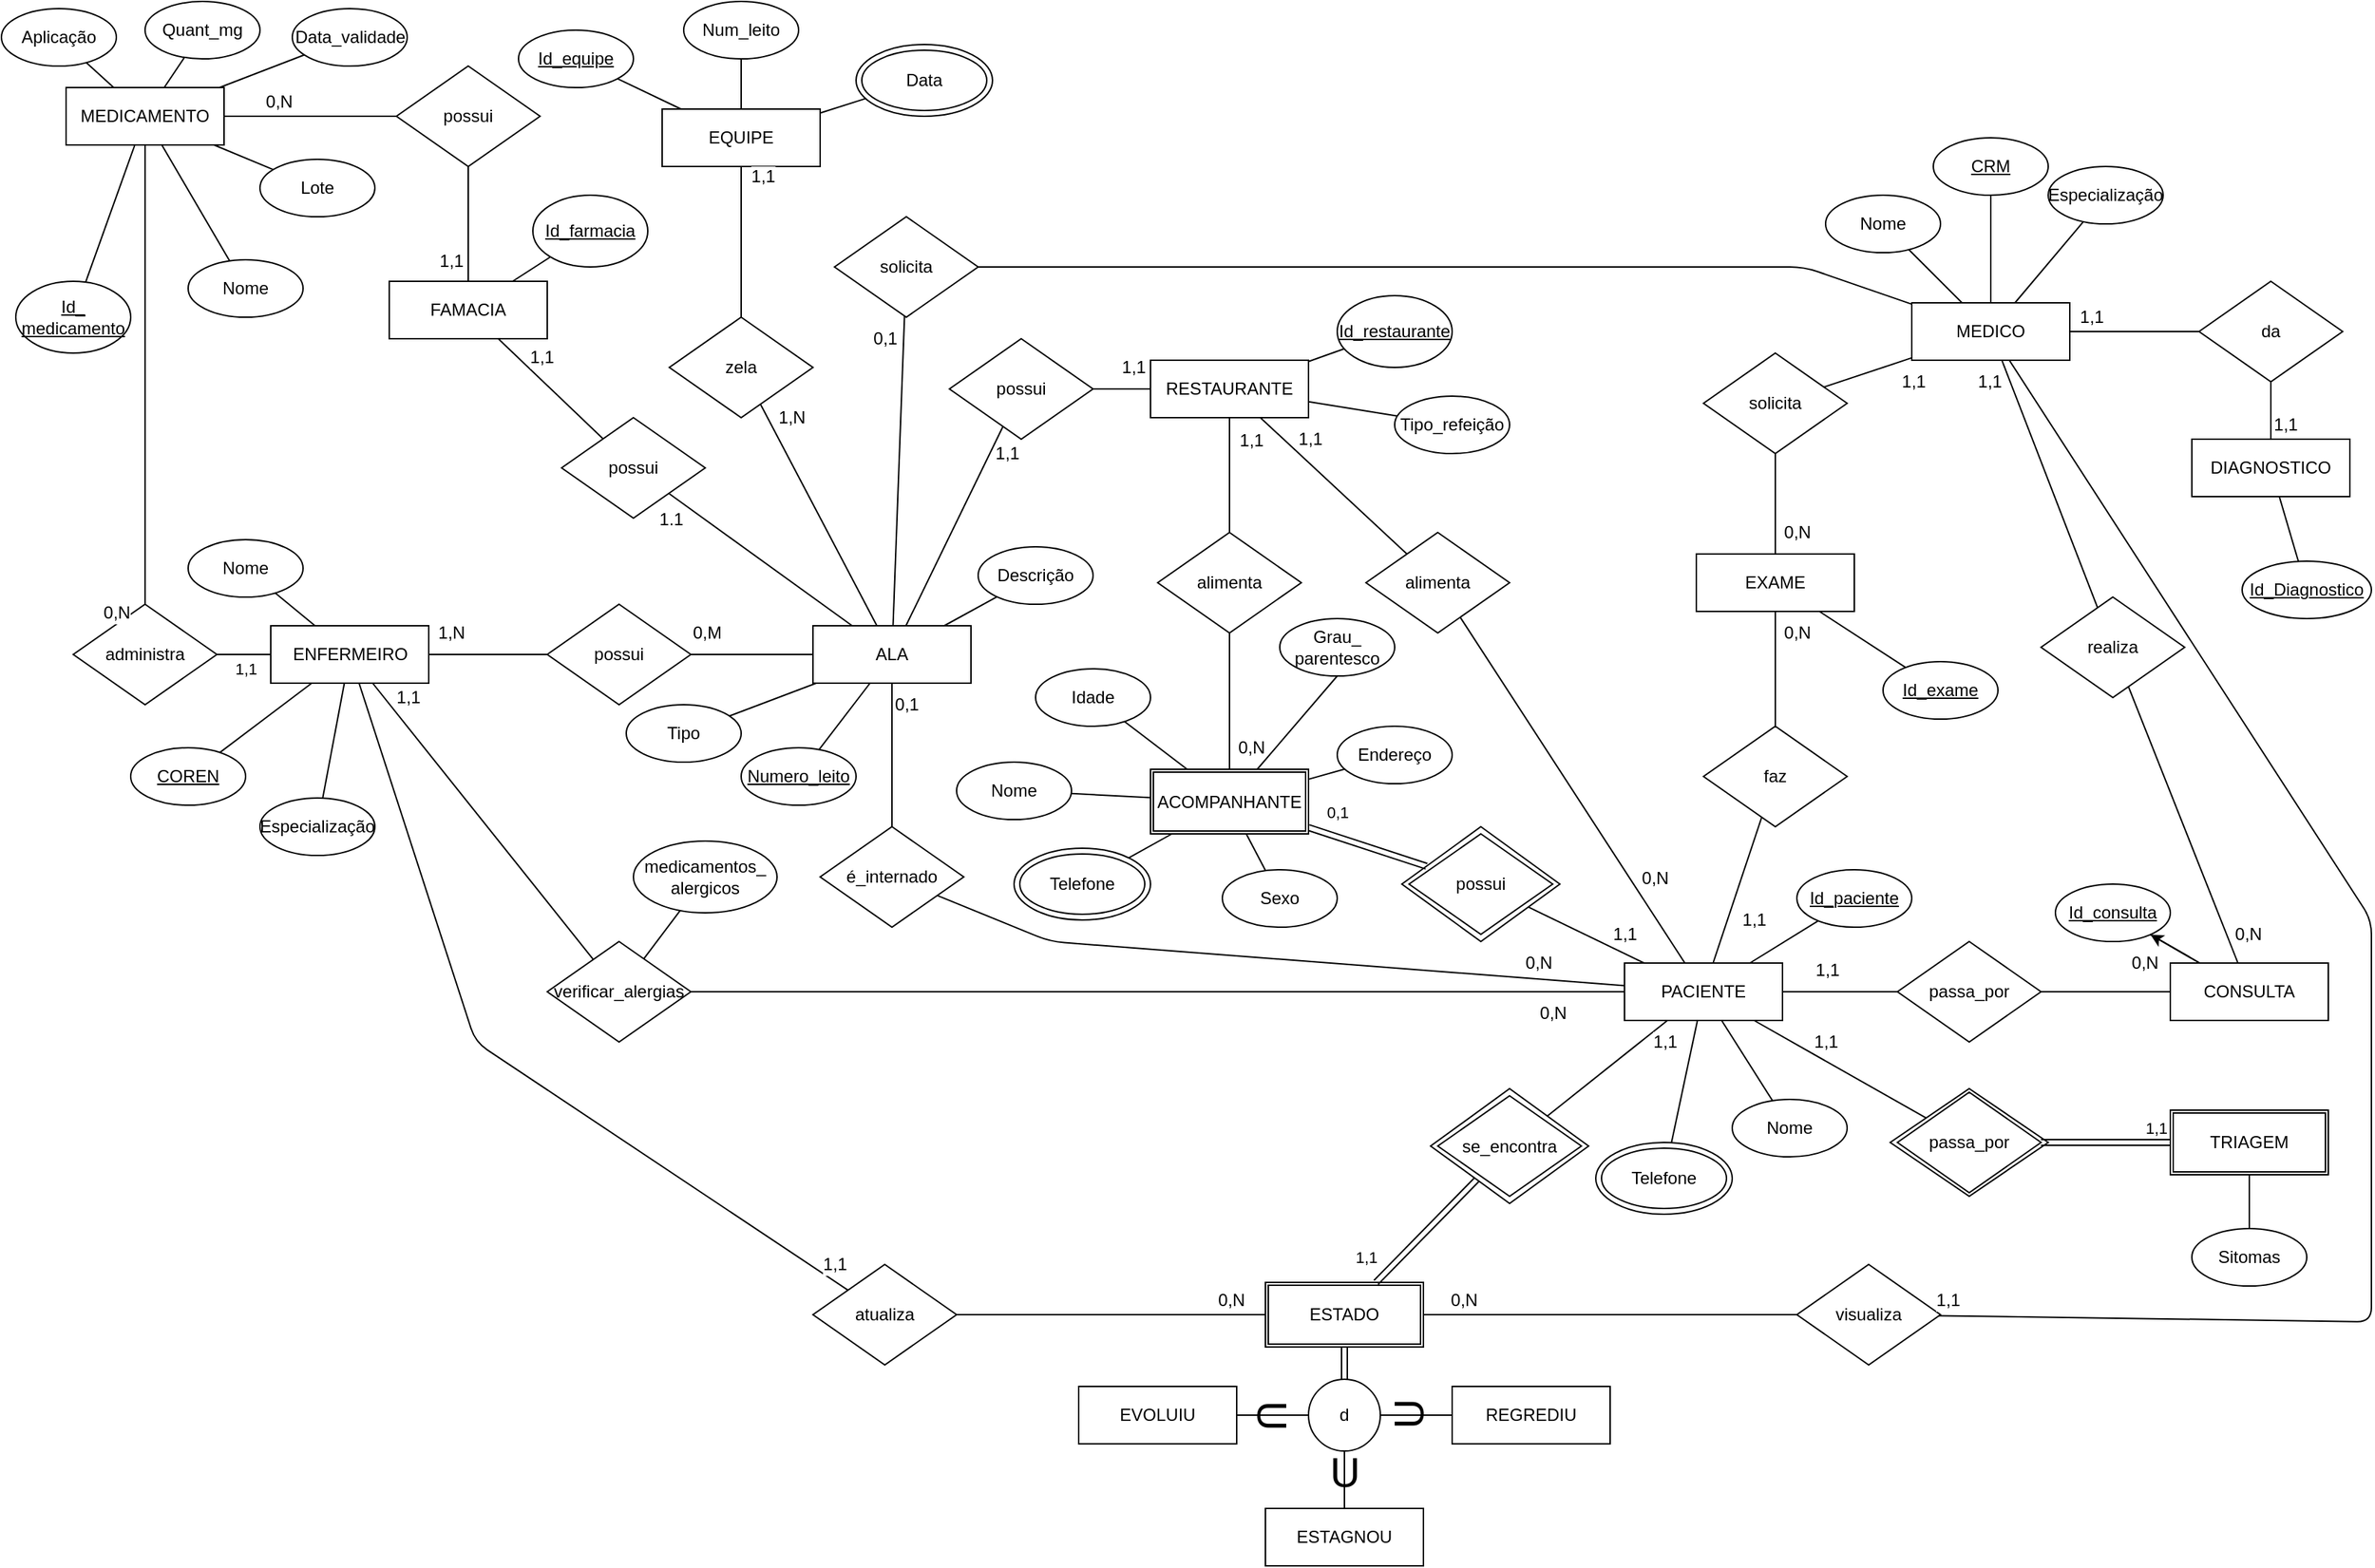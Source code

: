 <mxfile>
    <diagram id="8oqcVFRpQoKrfao5Ae9p" name="Page-1">
        <mxGraphModel dx="973" dy="630" grid="1" gridSize="10" guides="1" tooltips="1" connect="1" arrows="1" fold="1" page="1" pageScale="1" pageWidth="850" pageHeight="1100" math="0" shadow="0">
            <root>
                <mxCell id="0"/>
                <mxCell id="1" parent="0"/>
                <mxCell id="192" value="se_encontra" style="rhombus;whiteSpace=wrap;html=1;" parent="1" vertex="1">
                    <mxGeometry x="995" y="767.5" width="110" height="80" as="geometry"/>
                </mxCell>
                <mxCell id="130" value="passa_por" style="rhombus;whiteSpace=wrap;html=1;" parent="1" vertex="1">
                    <mxGeometry x="1315" y="767.5" width="110" height="75" as="geometry"/>
                </mxCell>
                <mxCell id="116" value="possui" style="rhombus;whiteSpace=wrap;html=1;" parent="1" vertex="1">
                    <mxGeometry x="975" y="585" width="110" height="80" as="geometry"/>
                </mxCell>
                <mxCell id="12" value="PACIENTE" style="rounded=0;whiteSpace=wrap;html=1;" parent="1" vertex="1">
                    <mxGeometry x="1130" y="680" width="110" height="40" as="geometry"/>
                </mxCell>
                <mxCell id="14" value="MEDICO" style="rounded=0;whiteSpace=wrap;html=1;" parent="1" vertex="1">
                    <mxGeometry x="1330" y="220" width="110" height="40" as="geometry"/>
                </mxCell>
                <mxCell id="211" value="" style="edgeStyle=none;html=1;fontFamily=Helvetica;fontSize=12;fontColor=default;" parent="1" source="15" target="140" edge="1">
                    <mxGeometry relative="1" as="geometry"/>
                </mxCell>
                <mxCell id="15" value="CONSULTA" style="rounded=0;whiteSpace=wrap;html=1;" parent="1" vertex="1">
                    <mxGeometry x="1510" y="680" width="110" height="40" as="geometry"/>
                </mxCell>
                <mxCell id="16" value="DIAGNOSTICO&lt;span style=&quot;color: rgba(0, 0, 0, 0); font-family: monospace; font-size: 0px; text-align: start;&quot;&gt;%3CmxGraphModel%3E%3Croot%3E%3CmxCell%20id%3D%220%22%2F%3E%3CmxCell%20id%3D%221%22%20parent%3D%220%22%2F%3E%3CmxCell%20id%3D%222%22%20value%3D%22CONSULTA%22%20style%3D%22rounded%3D0%3BwhiteSpace%3Dwrap%3Bhtml%3D1%3B%22%20vertex%3D%221%22%20parent%3D%221%22%3E%3CmxGeometry%20x%3D%22315%22%20y%3D%22230%22%20width%3D%22110%22%20height%3D%2240%22%20as%3D%22geometry%22%2F%3E%3C%2FmxCell%3E%3C%2Froot%3E%3C%2FmxGraphModel%3E&lt;/span&gt;" style="rounded=0;whiteSpace=wrap;html=1;" parent="1" vertex="1">
                    <mxGeometry x="1525" y="315" width="110" height="40" as="geometry"/>
                </mxCell>
                <mxCell id="17" value="EXAME" style="rounded=0;whiteSpace=wrap;html=1;" parent="1" vertex="1">
                    <mxGeometry x="1180" y="395" width="110" height="40" as="geometry"/>
                </mxCell>
                <mxCell id="18" value="ALA" style="rounded=0;whiteSpace=wrap;html=1;" parent="1" vertex="1">
                    <mxGeometry x="565" y="445" width="110" height="40" as="geometry"/>
                </mxCell>
                <mxCell id="19" value="ENFERMEIRO" style="rounded=0;whiteSpace=wrap;html=1;" parent="1" vertex="1">
                    <mxGeometry x="187.5" y="445" width="110" height="40" as="geometry"/>
                </mxCell>
                <mxCell id="20" value="MEDICAMENTO" style="rounded=0;whiteSpace=wrap;html=1;" parent="1" vertex="1">
                    <mxGeometry x="45" y="70" width="110" height="40" as="geometry"/>
                </mxCell>
                <mxCell id="21" value="FAMACIA" style="rounded=0;whiteSpace=wrap;html=1;" parent="1" vertex="1">
                    <mxGeometry x="270" y="205" width="110" height="40" as="geometry"/>
                </mxCell>
                <mxCell id="22" value="EQUIPE" style="rounded=0;whiteSpace=wrap;html=1;" parent="1" vertex="1">
                    <mxGeometry x="460" y="85" width="110" height="40" as="geometry"/>
                </mxCell>
                <mxCell id="24" value="RESTAURANTE" style="rounded=0;whiteSpace=wrap;html=1;" parent="1" vertex="1">
                    <mxGeometry x="800" y="260" width="110" height="40" as="geometry"/>
                </mxCell>
                <mxCell id="27" value="EVOLUIU" style="rounded=0;whiteSpace=wrap;html=1;" parent="1" vertex="1">
                    <mxGeometry x="750" y="975" width="110" height="40" as="geometry"/>
                </mxCell>
                <mxCell id="28" value="ESTAGNOU" style="rounded=0;whiteSpace=wrap;html=1;" parent="1" vertex="1">
                    <mxGeometry x="880" y="1060" width="110" height="40" as="geometry"/>
                </mxCell>
                <mxCell id="29" value="REGREDIU" style="rounded=0;whiteSpace=wrap;html=1;" parent="1" vertex="1">
                    <mxGeometry x="1010" y="975" width="110" height="40" as="geometry"/>
                </mxCell>
                <mxCell id="30" value="passa_por" style="rhombus;whiteSpace=wrap;html=1;" parent="1" vertex="1">
                    <mxGeometry x="1320" y="770" width="100" height="70" as="geometry"/>
                </mxCell>
                <mxCell id="31" value="" style="endArrow=none;html=1;" parent="1" source="130" target="12" edge="1">
                    <mxGeometry width="50" height="50" relative="1" as="geometry">
                        <mxPoint x="1320" y="755" as="sourcePoint"/>
                        <mxPoint x="940" y="880" as="targetPoint"/>
                    </mxGeometry>
                </mxCell>
                <mxCell id="209" value="1,1" style="edgeLabel;html=1;align=center;verticalAlign=middle;resizable=0;points=[];fontSize=12;fontFamily=Helvetica;fontColor=default;" parent="31" vertex="1" connectable="0">
                    <mxGeometry x="0.616" y="-2" relative="1" as="geometry">
                        <mxPoint x="26" y="4" as="offset"/>
                    </mxGeometry>
                </mxCell>
                <mxCell id="33" value="passa_por" style="rhombus;whiteSpace=wrap;html=1;" parent="1" vertex="1">
                    <mxGeometry x="1320" y="665" width="100" height="70" as="geometry"/>
                </mxCell>
                <mxCell id="34" value="" style="endArrow=none;html=1;" parent="1" source="33" target="12" edge="1">
                    <mxGeometry width="50" height="50" relative="1" as="geometry">
                        <mxPoint x="1195" y="810" as="sourcePoint"/>
                        <mxPoint x="1195" y="730" as="targetPoint"/>
                    </mxGeometry>
                </mxCell>
                <mxCell id="212" value="1,1" style="edgeLabel;html=1;align=center;verticalAlign=middle;resizable=0;points=[];fontSize=12;fontFamily=Helvetica;fontColor=default;" parent="34" vertex="1" connectable="0">
                    <mxGeometry x="0.734" y="-3" relative="1" as="geometry">
                        <mxPoint x="20" y="-12" as="offset"/>
                    </mxGeometry>
                </mxCell>
                <mxCell id="35" value="" style="endArrow=none;html=1;" parent="1" source="15" target="33" edge="1">
                    <mxGeometry width="50" height="50" relative="1" as="geometry">
                        <mxPoint x="1330" y="710" as="sourcePoint"/>
                        <mxPoint x="1390" y="700" as="targetPoint"/>
                    </mxGeometry>
                </mxCell>
                <mxCell id="210" value="0,N" style="edgeLabel;html=1;align=center;verticalAlign=middle;resizable=0;points=[];fontSize=12;fontFamily=Helvetica;fontColor=default;" parent="35" vertex="1" connectable="0">
                    <mxGeometry x="-0.588" relative="1" as="geometry">
                        <mxPoint y="-20" as="offset"/>
                    </mxGeometry>
                </mxCell>
                <mxCell id="36" value="realiza" style="rhombus;whiteSpace=wrap;html=1;" parent="1" vertex="1">
                    <mxGeometry x="1420" y="425" width="100" height="70" as="geometry"/>
                </mxCell>
                <mxCell id="37" value="da" style="rhombus;whiteSpace=wrap;html=1;" parent="1" vertex="1">
                    <mxGeometry x="1530" y="205" width="100" height="70" as="geometry"/>
                </mxCell>
                <mxCell id="38" value="solicita" style="rhombus;whiteSpace=wrap;html=1;" parent="1" vertex="1">
                    <mxGeometry x="1185" y="255" width="100" height="70" as="geometry"/>
                </mxCell>
                <mxCell id="40" value="solicita" style="rhombus;whiteSpace=wrap;html=1;" parent="1" vertex="1">
                    <mxGeometry x="580" y="160" width="100" height="70" as="geometry"/>
                </mxCell>
                <mxCell id="41" value="" style="endArrow=none;html=1;" parent="1" source="36" target="14" edge="1">
                    <mxGeometry width="50" height="50" relative="1" as="geometry">
                        <mxPoint x="1280" y="470" as="sourcePoint"/>
                        <mxPoint x="1330" y="420" as="targetPoint"/>
                    </mxGeometry>
                </mxCell>
                <mxCell id="217" value="1,1" style="edgeLabel;html=1;align=center;verticalAlign=middle;resizable=0;points=[];fontSize=12;fontFamily=Helvetica;fontColor=default;" parent="41" vertex="1" connectable="0">
                    <mxGeometry x="0.852" y="2" relative="1" as="geometry">
                        <mxPoint x="-12" y="1" as="offset"/>
                    </mxGeometry>
                </mxCell>
                <mxCell id="42" value="" style="endArrow=none;html=1;" parent="1" source="17" target="38" edge="1">
                    <mxGeometry width="50" height="50" relative="1" as="geometry">
                        <mxPoint x="1561.804" y="434.237" as="sourcePoint"/>
                        <mxPoint x="1480.244" y="275" as="targetPoint"/>
                    </mxGeometry>
                </mxCell>
                <mxCell id="214" value="0,N" style="edgeLabel;html=1;align=center;verticalAlign=middle;resizable=0;points=[];fontSize=12;fontFamily=Helvetica;fontColor=default;" parent="42" vertex="1" connectable="0">
                    <mxGeometry x="-0.317" relative="1" as="geometry">
                        <mxPoint x="15" y="9" as="offset"/>
                    </mxGeometry>
                </mxCell>
                <mxCell id="43" value="" style="endArrow=none;html=1;" parent="1" source="38" target="14" edge="1">
                    <mxGeometry width="50" height="50" relative="1" as="geometry">
                        <mxPoint x="1496.804" y="439.237" as="sourcePoint"/>
                        <mxPoint x="1415.244" y="280" as="targetPoint"/>
                    </mxGeometry>
                </mxCell>
                <mxCell id="215" value="1,1" style="edgeLabel;html=1;align=center;verticalAlign=middle;resizable=0;points=[];fontSize=12;fontFamily=Helvetica;fontColor=default;" parent="43" vertex="1" connectable="0">
                    <mxGeometry x="0.57" y="-2" relative="1" as="geometry">
                        <mxPoint x="13" y="10" as="offset"/>
                    </mxGeometry>
                </mxCell>
                <mxCell id="44" value="" style="endArrow=none;html=1;" parent="1" source="14" target="40" edge="1">
                    <mxGeometry width="50" height="50" relative="1" as="geometry">
                        <mxPoint x="1376.804" y="444.237" as="sourcePoint"/>
                        <mxPoint x="970" y="235" as="targetPoint"/>
                        <Array as="points">
                            <mxPoint x="1255" y="195"/>
                        </Array>
                    </mxGeometry>
                </mxCell>
                <mxCell id="45" value="" style="endArrow=none;html=1;" parent="1" source="14" target="37" edge="1">
                    <mxGeometry width="50" height="50" relative="1" as="geometry">
                        <mxPoint x="1486.804" y="429.237" as="sourcePoint"/>
                        <mxPoint x="1405.244" y="270" as="targetPoint"/>
                    </mxGeometry>
                </mxCell>
                <mxCell id="222" value="1,1" style="edgeLabel;html=1;align=center;verticalAlign=middle;resizable=0;points=[];fontSize=12;fontFamily=Helvetica;fontColor=default;" parent="45" vertex="1" connectable="0">
                    <mxGeometry x="-0.625" y="3" relative="1" as="geometry">
                        <mxPoint x="-2" y="-7" as="offset"/>
                    </mxGeometry>
                </mxCell>
                <mxCell id="46" value="" style="endArrow=none;html=1;" parent="1" source="16" target="37" edge="1">
                    <mxGeometry width="50" height="50" relative="1" as="geometry">
                        <mxPoint x="1496.804" y="439.237" as="sourcePoint"/>
                        <mxPoint x="1415.244" y="280" as="targetPoint"/>
                    </mxGeometry>
                </mxCell>
                <mxCell id="221" value="1,1" style="edgeLabel;html=1;align=center;verticalAlign=middle;resizable=0;points=[];fontSize=12;fontFamily=Helvetica;fontColor=default;" parent="46" vertex="1" connectable="0">
                    <mxGeometry x="-0.456" y="-2" relative="1" as="geometry">
                        <mxPoint x="8" y="1" as="offset"/>
                    </mxGeometry>
                </mxCell>
                <mxCell id="48" value="" style="endArrow=none;html=1;" parent="1" source="40" target="18" edge="1">
                    <mxGeometry width="50" height="50" relative="1" as="geometry">
                        <mxPoint x="1226.804" y="444.237" as="sourcePoint"/>
                        <mxPoint x="1145.244" y="285" as="targetPoint"/>
                    </mxGeometry>
                </mxCell>
                <mxCell id="223" value="0,1" style="edgeLabel;html=1;align=center;verticalAlign=middle;resizable=0;points=[];fontSize=12;fontFamily=Helvetica;fontColor=default;" parent="48" vertex="1" connectable="0">
                    <mxGeometry x="0.729" y="1" relative="1" as="geometry">
                        <mxPoint x="-8" y="-171" as="offset"/>
                    </mxGeometry>
                </mxCell>
                <mxCell id="49" value="é_internado" style="rhombus;whiteSpace=wrap;html=1;" parent="1" vertex="1">
                    <mxGeometry x="570" y="585" width="100" height="70" as="geometry"/>
                </mxCell>
                <mxCell id="50" value="faz" style="rhombus;whiteSpace=wrap;html=1;" parent="1" vertex="1">
                    <mxGeometry x="1185" y="515" width="100" height="70" as="geometry"/>
                </mxCell>
                <mxCell id="51" value="" style="endArrow=none;html=1;" parent="1" source="50" target="17" edge="1">
                    <mxGeometry width="50" height="50" relative="1" as="geometry">
                        <mxPoint x="1232" y="455" as="sourcePoint"/>
                        <mxPoint x="1280.211" y="374.648" as="targetPoint"/>
                    </mxGeometry>
                </mxCell>
                <mxCell id="204" value="0,N" style="edgeLabel;html=1;align=center;verticalAlign=middle;resizable=0;points=[];fontSize=12;fontFamily=Helvetica;fontColor=default;" parent="51" vertex="1" connectable="0">
                    <mxGeometry x="0.654" y="-1" relative="1" as="geometry">
                        <mxPoint x="14" y="1" as="offset"/>
                    </mxGeometry>
                </mxCell>
                <mxCell id="53" value="" style="endArrow=none;html=1;" parent="1" source="15" target="36" edge="1">
                    <mxGeometry width="50" height="50" relative="1" as="geometry">
                        <mxPoint x="1556.525" y="442.933" as="sourcePoint"/>
                        <mxPoint x="1411.744" y="270" as="targetPoint"/>
                    </mxGeometry>
                </mxCell>
                <mxCell id="216" value="0,N" style="edgeLabel;html=1;align=center;verticalAlign=middle;resizable=0;points=[];fontSize=12;fontFamily=Helvetica;fontColor=default;" parent="53" vertex="1" connectable="0">
                    <mxGeometry x="-0.751" y="-3" relative="1" as="geometry">
                        <mxPoint x="13" y="5" as="offset"/>
                    </mxGeometry>
                </mxCell>
                <mxCell id="54" value="" style="endArrow=none;html=1;" parent="1" source="50" target="12" edge="1">
                    <mxGeometry width="50" height="50" relative="1" as="geometry">
                        <mxPoint x="1195" y="530" as="sourcePoint"/>
                        <mxPoint x="1195" y="450" as="targetPoint"/>
                    </mxGeometry>
                </mxCell>
                <mxCell id="199" value="1,1" style="edgeLabel;html=1;align=center;verticalAlign=middle;resizable=0;points=[];fontSize=12;fontFamily=Helvetica;fontColor=default;" parent="54" vertex="1" connectable="0">
                    <mxGeometry x="0.744" y="-1" relative="1" as="geometry">
                        <mxPoint x="25" y="-17" as="offset"/>
                    </mxGeometry>
                </mxCell>
                <mxCell id="55" value="" style="endArrow=none;html=1;" parent="1" source="12" target="49" edge="1">
                    <mxGeometry width="50" height="50" relative="1" as="geometry">
                        <mxPoint x="925" y="535" as="sourcePoint"/>
                        <mxPoint x="925" y="455" as="targetPoint"/>
                        <Array as="points">
                            <mxPoint x="730" y="665"/>
                        </Array>
                    </mxGeometry>
                </mxCell>
                <mxCell id="200" value="0,N" style="edgeLabel;html=1;align=center;verticalAlign=middle;resizable=0;points=[];fontSize=12;fontFamily=Helvetica;fontColor=default;" parent="55" vertex="1" connectable="0">
                    <mxGeometry x="-0.857" y="-3" relative="1" as="geometry">
                        <mxPoint x="-26" y="-10" as="offset"/>
                    </mxGeometry>
                </mxCell>
                <mxCell id="56" value="" style="endArrow=none;html=1;" parent="1" source="49" target="18" edge="1">
                    <mxGeometry width="50" height="50" relative="1" as="geometry">
                        <mxPoint x="935" y="545" as="sourcePoint"/>
                        <mxPoint x="935" y="465" as="targetPoint"/>
                    </mxGeometry>
                </mxCell>
                <mxCell id="205" value="0,1" style="edgeLabel;html=1;align=center;verticalAlign=middle;resizable=0;points=[];fontSize=12;fontFamily=Helvetica;fontColor=default;" parent="56" vertex="1" connectable="0">
                    <mxGeometry x="0.679" y="-3" relative="1" as="geometry">
                        <mxPoint x="7" y="-1" as="offset"/>
                    </mxGeometry>
                </mxCell>
                <mxCell id="57" value="possui" style="rhombus;whiteSpace=wrap;html=1;" parent="1" vertex="1">
                    <mxGeometry x="380" y="430" width="100" height="70" as="geometry"/>
                </mxCell>
                <mxCell id="59" value="" style="endArrow=none;html=1;" parent="1" source="57" target="19" edge="1">
                    <mxGeometry width="50" height="50" relative="1" as="geometry">
                        <mxPoint x="630" y="670" as="sourcePoint"/>
                        <mxPoint x="630" y="495" as="targetPoint"/>
                    </mxGeometry>
                </mxCell>
                <mxCell id="230" value="1,N" style="edgeLabel;html=1;align=center;verticalAlign=middle;resizable=0;points=[];fontSize=12;fontFamily=Helvetica;fontColor=default;" parent="59" vertex="1" connectable="0">
                    <mxGeometry x="0.631" y="-1" relative="1" as="geometry">
                        <mxPoint y="-14" as="offset"/>
                    </mxGeometry>
                </mxCell>
                <mxCell id="60" value="" style="endArrow=none;html=1;" parent="1" source="18" target="57" edge="1">
                    <mxGeometry width="50" height="50" relative="1" as="geometry">
                        <mxPoint x="380" y="475" as="sourcePoint"/>
                        <mxPoint x="302.5" y="475" as="targetPoint"/>
                    </mxGeometry>
                </mxCell>
                <mxCell id="231" value="0,M" style="edgeLabel;html=1;align=center;verticalAlign=middle;resizable=0;points=[];fontSize=12;fontFamily=Helvetica;fontColor=default;" parent="60" vertex="1" connectable="0">
                    <mxGeometry x="-0.377" y="2" relative="1" as="geometry">
                        <mxPoint x="-48" y="-17" as="offset"/>
                    </mxGeometry>
                </mxCell>
                <mxCell id="64" value="verificar_alergias" style="rhombus;whiteSpace=wrap;html=1;" parent="1" vertex="1">
                    <mxGeometry x="380" y="665" width="100" height="70" as="geometry"/>
                </mxCell>
                <mxCell id="65" value="" style="endArrow=none;html=1;" parent="1" source="64" target="19" edge="1">
                    <mxGeometry width="50" height="50" relative="1" as="geometry">
                        <mxPoint x="390" y="475" as="sourcePoint"/>
                        <mxPoint x="307.5" y="475" as="targetPoint"/>
                    </mxGeometry>
                </mxCell>
                <mxCell id="208" value="1,1" style="edgeLabel;html=1;align=center;verticalAlign=middle;resizable=0;points=[];fontSize=12;fontFamily=Helvetica;fontColor=default;" parent="65" vertex="1" connectable="0">
                    <mxGeometry x="0.874" y="-3" relative="1" as="geometry">
                        <mxPoint x="12" as="offset"/>
                    </mxGeometry>
                </mxCell>
                <mxCell id="66" value="" style="endArrow=none;html=1;" parent="1" source="12" target="64" edge="1">
                    <mxGeometry width="50" height="50" relative="1" as="geometry">
                        <mxPoint x="860" y="688.596" as="sourcePoint"/>
                        <mxPoint x="665.062" y="630.457" as="targetPoint"/>
                    </mxGeometry>
                </mxCell>
                <mxCell id="206" value="0,N" style="edgeLabel;html=1;align=center;verticalAlign=middle;resizable=0;points=[];fontSize=12;fontFamily=Helvetica;fontColor=default;" parent="66" vertex="1" connectable="0">
                    <mxGeometry x="-0.846" y="3" relative="1" as="geometry">
                        <mxPoint y="12" as="offset"/>
                    </mxGeometry>
                </mxCell>
                <mxCell id="67" value="medicamentos_&lt;br&gt;alergicos" style="ellipse;whiteSpace=wrap;html=1;rotation=0;" parent="1" vertex="1">
                    <mxGeometry x="440" y="595" width="100" height="50" as="geometry"/>
                </mxCell>
                <mxCell id="68" value="" style="endArrow=none;html=1;" parent="1" source="67" target="64" edge="1">
                    <mxGeometry width="50" height="50" relative="1" as="geometry">
                        <mxPoint x="860" y="704.421" as="sourcePoint"/>
                        <mxPoint x="489.259" y="700.519" as="targetPoint"/>
                    </mxGeometry>
                </mxCell>
                <mxCell id="70" value="possui" style="rhombus;whiteSpace=wrap;html=1;" parent="1" vertex="1">
                    <mxGeometry x="390" y="300" width="100" height="70" as="geometry"/>
                </mxCell>
                <mxCell id="71" value="" style="endArrow=none;html=1;" parent="1" source="70" target="18" edge="1">
                    <mxGeometry width="50" height="50" relative="1" as="geometry">
                        <mxPoint x="764.091" y="273.864" as="sourcePoint"/>
                        <mxPoint x="643.333" y="455" as="targetPoint"/>
                    </mxGeometry>
                </mxCell>
                <mxCell id="229" value="1.1" style="edgeLabel;html=1;align=center;verticalAlign=middle;resizable=0;points=[];fontSize=12;fontFamily=Helvetica;fontColor=default;" parent="71" vertex="1" connectable="0">
                    <mxGeometry x="0.654" y="-3" relative="1" as="geometry">
                        <mxPoint x="-103" y="-61" as="offset"/>
                    </mxGeometry>
                </mxCell>
                <mxCell id="72" value="" style="endArrow=none;html=1;" parent="1" source="21" target="70" edge="1">
                    <mxGeometry width="50" height="50" relative="1" as="geometry">
                        <mxPoint x="504.939" y="269.543" as="sourcePoint"/>
                        <mxPoint x="617.826" y="455" as="targetPoint"/>
                    </mxGeometry>
                </mxCell>
                <mxCell id="228" value="1,1" style="edgeLabel;html=1;align=center;verticalAlign=middle;resizable=0;points=[];fontSize=12;fontFamily=Helvetica;fontColor=default;" parent="72" vertex="1" connectable="0">
                    <mxGeometry x="-0.465" y="3" relative="1" as="geometry">
                        <mxPoint x="8" y="-4" as="offset"/>
                    </mxGeometry>
                </mxCell>
                <mxCell id="73" value="possui" style="rhombus;whiteSpace=wrap;html=1;" parent="1" vertex="1">
                    <mxGeometry x="275" y="55" width="100" height="70" as="geometry"/>
                </mxCell>
                <mxCell id="74" value="" style="endArrow=none;html=1;" parent="1" source="21" target="73" edge="1">
                    <mxGeometry width="50" height="50" relative="1" as="geometry">
                        <mxPoint x="490" y="85" as="sourcePoint"/>
                        <mxPoint x="490" y="210" as="targetPoint"/>
                    </mxGeometry>
                </mxCell>
                <mxCell id="233" value="1,1" style="edgeLabel;html=1;align=center;verticalAlign=middle;resizable=0;points=[];fontSize=12;fontFamily=Helvetica;fontColor=default;" parent="74" vertex="1" connectable="0">
                    <mxGeometry x="-0.766" y="-1" relative="1" as="geometry">
                        <mxPoint x="-13" y="-5" as="offset"/>
                    </mxGeometry>
                </mxCell>
                <mxCell id="75" value="" style="endArrow=none;html=1;" parent="1" source="20" target="73" edge="1">
                    <mxGeometry width="50" height="50" relative="1" as="geometry">
                        <mxPoint x="500" y="95" as="sourcePoint"/>
                        <mxPoint x="500" y="220" as="targetPoint"/>
                    </mxGeometry>
                </mxCell>
                <mxCell id="232" value="0,N" style="edgeLabel;html=1;align=center;verticalAlign=middle;resizable=0;points=[];fontSize=12;fontFamily=Helvetica;fontColor=default;" parent="75" vertex="1" connectable="0">
                    <mxGeometry x="-0.364" y="-2" relative="1" as="geometry">
                        <mxPoint y="-12" as="offset"/>
                    </mxGeometry>
                </mxCell>
                <mxCell id="76" value="administra" style="rhombus;whiteSpace=wrap;html=1;" parent="1" vertex="1">
                    <mxGeometry x="50" y="430" width="100" height="70" as="geometry"/>
                </mxCell>
                <mxCell id="77" value="1,1" style="endArrow=none;html=1;" parent="1" source="76" target="19" edge="1">
                    <mxGeometry x="0.067" y="-10" width="50" height="50" relative="1" as="geometry">
                        <mxPoint x="504.939" y="269.543" as="sourcePoint"/>
                        <mxPoint x="617.826" y="455" as="targetPoint"/>
                        <mxPoint as="offset"/>
                    </mxGeometry>
                </mxCell>
                <mxCell id="78" value="" style="endArrow=none;html=1;" parent="1" source="20" target="76" edge="1">
                    <mxGeometry width="50" height="50" relative="1" as="geometry">
                        <mxPoint x="514.939" y="279.543" as="sourcePoint"/>
                        <mxPoint x="627.826" y="465" as="targetPoint"/>
                    </mxGeometry>
                </mxCell>
                <mxCell id="234" value="0,N" style="edgeLabel;html=1;align=center;verticalAlign=middle;resizable=0;points=[];fontSize=12;fontFamily=Helvetica;fontColor=default;" parent="78" vertex="1" connectable="0">
                    <mxGeometry x="-0.169" y="1" relative="1" as="geometry">
                        <mxPoint x="-21" y="193" as="offset"/>
                    </mxGeometry>
                </mxCell>
                <mxCell id="79" value="zela" style="rhombus;whiteSpace=wrap;html=1;" parent="1" vertex="1">
                    <mxGeometry x="465" y="230" width="100" height="70" as="geometry"/>
                </mxCell>
                <mxCell id="80" value="" style="endArrow=none;html=1;" parent="1" source="79" target="18" edge="1">
                    <mxGeometry width="50" height="50" relative="1" as="geometry">
                        <mxPoint x="504.939" y="269.543" as="sourcePoint"/>
                        <mxPoint x="617.826" y="455" as="targetPoint"/>
                    </mxGeometry>
                </mxCell>
                <mxCell id="226" value="1,N" style="edgeLabel;html=1;align=center;verticalAlign=middle;resizable=0;points=[];fontSize=12;fontFamily=Helvetica;fontColor=default;" parent="80" vertex="1" connectable="0">
                    <mxGeometry x="0.707" y="-3" relative="1" as="geometry">
                        <mxPoint x="-45" y="-124" as="offset"/>
                    </mxGeometry>
                </mxCell>
                <mxCell id="81" value="" style="endArrow=none;html=1;" parent="1" source="22" target="79" edge="1">
                    <mxGeometry width="50" height="50" relative="1" as="geometry">
                        <mxPoint x="630" y="280" as="sourcePoint"/>
                        <mxPoint x="630" y="455" as="targetPoint"/>
                    </mxGeometry>
                </mxCell>
                <mxCell id="227" value="1,1" style="edgeLabel;html=1;align=center;verticalAlign=middle;resizable=0;points=[];fontSize=12;fontFamily=Helvetica;fontColor=default;" parent="81" vertex="1" connectable="0">
                    <mxGeometry x="-0.721" y="-3" relative="1" as="geometry">
                        <mxPoint x="18" y="-8" as="offset"/>
                    </mxGeometry>
                </mxCell>
                <mxCell id="83" value="possui" style="rhombus;whiteSpace=wrap;html=1;" parent="1" vertex="1">
                    <mxGeometry x="660" y="245" width="100" height="70" as="geometry"/>
                </mxCell>
                <mxCell id="85" value="" style="endArrow=none;html=1;" parent="1" source="83" target="18" edge="1">
                    <mxGeometry width="50" height="50" relative="1" as="geometry">
                        <mxPoint x="655.817" y="277.072" as="sourcePoint"/>
                        <mxPoint x="632.609" y="455" as="targetPoint"/>
                    </mxGeometry>
                </mxCell>
                <mxCell id="225" value="1,1" style="edgeLabel;html=1;align=center;verticalAlign=middle;resizable=0;points=[];fontSize=12;fontFamily=Helvetica;fontColor=default;" parent="85" vertex="1" connectable="0">
                    <mxGeometry x="0.788" y="2" relative="1" as="geometry">
                        <mxPoint x="61" y="-106" as="offset"/>
                    </mxGeometry>
                </mxCell>
                <mxCell id="86" value="" style="endArrow=none;html=1;" parent="1" source="24" target="83" edge="1">
                    <mxGeometry width="50" height="50" relative="1" as="geometry">
                        <mxPoint x="495.672" y="269.03" as="sourcePoint"/>
                        <mxPoint x="616.957" y="455" as="targetPoint"/>
                    </mxGeometry>
                </mxCell>
                <mxCell id="224" value="1,1" style="edgeLabel;html=1;align=center;verticalAlign=middle;resizable=0;points=[];fontSize=12;fontFamily=Helvetica;fontColor=default;" parent="86" vertex="1" connectable="0">
                    <mxGeometry x="-0.427" y="3" relative="1" as="geometry">
                        <mxPoint x="-1" y="-18" as="offset"/>
                    </mxGeometry>
                </mxCell>
                <mxCell id="87" value="possui" style="rhombus;whiteSpace=wrap;html=1;" parent="1" vertex="1">
                    <mxGeometry x="980" y="590" width="100" height="70" as="geometry"/>
                </mxCell>
                <mxCell id="88" value="" style="endArrow=none;html=1;" parent="1" source="12" target="116" edge="1">
                    <mxGeometry width="50" height="50" relative="1" as="geometry">
                        <mxPoint x="860" y="704.421" as="sourcePoint"/>
                        <mxPoint x="489.259" y="700.519" as="targetPoint"/>
                    </mxGeometry>
                </mxCell>
                <mxCell id="197" value="1,1" style="edgeLabel;html=1;align=center;verticalAlign=middle;resizable=0;points=[];fontSize=12;fontFamily=Helvetica;fontColor=default;" parent="88" vertex="1" connectable="0">
                    <mxGeometry x="-0.512" relative="1" as="geometry">
                        <mxPoint x="6" y="-11" as="offset"/>
                    </mxGeometry>
                </mxCell>
                <mxCell id="91" value="alimenta" style="rhombus;whiteSpace=wrap;html=1;" parent="1" vertex="1">
                    <mxGeometry x="805" y="380" width="100" height="70" as="geometry"/>
                </mxCell>
                <mxCell id="92" value="alimenta" style="rhombus;whiteSpace=wrap;html=1;" parent="1" vertex="1">
                    <mxGeometry x="950" y="380" width="100" height="70" as="geometry"/>
                </mxCell>
                <mxCell id="93" value="" style="endArrow=none;html=1;" parent="1" source="91" target="24" edge="1">
                    <mxGeometry width="50" height="50" relative="1" as="geometry">
                        <mxPoint x="1009.52" y="626.336" as="sourcePoint"/>
                        <mxPoint x="939.615" y="595" as="targetPoint"/>
                    </mxGeometry>
                </mxCell>
                <mxCell id="202" value="1,1" style="edgeLabel;html=1;align=center;verticalAlign=middle;resizable=0;points=[];fontSize=12;fontFamily=Helvetica;fontColor=default;" parent="93" vertex="1" connectable="0">
                    <mxGeometry x="0.682" y="-2" relative="1" as="geometry">
                        <mxPoint x="13" y="3" as="offset"/>
                    </mxGeometry>
                </mxCell>
                <mxCell id="94" value="" style="endArrow=none;html=1;" parent="1" source="92" target="24" edge="1">
                    <mxGeometry width="50" height="50" relative="1" as="geometry">
                        <mxPoint x="876.392" y="392.526" as="sourcePoint"/>
                        <mxPoint x="867.222" y="310" as="targetPoint"/>
                    </mxGeometry>
                </mxCell>
                <mxCell id="201" value="1,1" style="edgeLabel;html=1;align=center;verticalAlign=middle;resizable=0;points=[];fontSize=12;fontFamily=Helvetica;fontColor=default;" parent="94" vertex="1" connectable="0">
                    <mxGeometry x="0.788" y="4" relative="1" as="geometry">
                        <mxPoint x="26" y="2" as="offset"/>
                    </mxGeometry>
                </mxCell>
                <mxCell id="95" value="" style="endArrow=none;html=1;" parent="1" source="91" target="120" edge="1">
                    <mxGeometry width="50" height="50" relative="1" as="geometry">
                        <mxPoint x="1044.237" y="408.034" as="sourcePoint"/>
                        <mxPoint x="855" y="540" as="targetPoint"/>
                    </mxGeometry>
                </mxCell>
                <mxCell id="203" value="0,N" style="edgeLabel;html=1;align=center;verticalAlign=middle;resizable=0;points=[];fontSize=12;fontFamily=Helvetica;fontColor=default;" parent="95" vertex="1" connectable="0">
                    <mxGeometry x="0.695" y="2" relative="1" as="geometry">
                        <mxPoint x="13" y="-1" as="offset"/>
                    </mxGeometry>
                </mxCell>
                <mxCell id="96" value="" style="endArrow=none;html=1;" parent="1" source="92" target="12" edge="1">
                    <mxGeometry width="50" height="50" relative="1" as="geometry">
                        <mxPoint x="1054.237" y="418.034" as="sourcePoint"/>
                        <mxPoint x="905.37" y="320" as="targetPoint"/>
                    </mxGeometry>
                </mxCell>
                <mxCell id="198" value="0,N" style="edgeLabel;html=1;align=center;verticalAlign=middle;resizable=0;points=[];fontSize=12;fontFamily=Helvetica;fontColor=default;" parent="96" vertex="1" connectable="0">
                    <mxGeometry x="0.894" y="1" relative="1" as="geometry">
                        <mxPoint x="-14" y="-46" as="offset"/>
                    </mxGeometry>
                </mxCell>
                <mxCell id="97" value="se_encontra" style="rhombus;whiteSpace=wrap;html=1;" parent="1" vertex="1">
                    <mxGeometry x="1000" y="772.5" width="100" height="70" as="geometry"/>
                </mxCell>
                <mxCell id="98" value="" style="endArrow=none;html=1;" parent="1" source="12" target="192" edge="1">
                    <mxGeometry width="50" height="50" relative="1" as="geometry">
                        <mxPoint x="1140" y="710" as="sourcePoint"/>
                        <mxPoint x="490" y="710" as="targetPoint"/>
                    </mxGeometry>
                </mxCell>
                <mxCell id="213" value="1,1" style="edgeLabel;html=1;align=center;verticalAlign=middle;resizable=0;points=[];fontSize=12;fontFamily=Helvetica;fontColor=default;" parent="98" vertex="1" connectable="0">
                    <mxGeometry x="-0.439" y="-1" relative="1" as="geometry">
                        <mxPoint x="22" y="-3" as="offset"/>
                    </mxGeometry>
                </mxCell>
                <mxCell id="100" value="d" style="ellipse;whiteSpace=wrap;html=1;aspect=fixed;" parent="1" vertex="1">
                    <mxGeometry x="910" y="970" width="50" height="50" as="geometry"/>
                </mxCell>
                <mxCell id="101" value="" style="shape=link;html=1;" parent="1" source="100" target="193" edge="1">
                    <mxGeometry width="100" relative="1" as="geometry">
                        <mxPoint x="790" y="1125" as="sourcePoint"/>
                        <mxPoint x="935" y="945" as="targetPoint"/>
                    </mxGeometry>
                </mxCell>
                <mxCell id="105" value="visualiza" style="rhombus;whiteSpace=wrap;html=1;" parent="1" vertex="1">
                    <mxGeometry x="1250" y="890" width="100" height="70" as="geometry"/>
                </mxCell>
                <mxCell id="107" value="" style="endArrow=none;html=1;" parent="1" source="105" target="14" edge="1">
                    <mxGeometry width="50" height="50" relative="1" as="geometry">
                        <mxPoint x="1478.394" y="443.124" as="sourcePoint"/>
                        <mxPoint x="1403.636" y="270" as="targetPoint"/>
                        <Array as="points">
                            <mxPoint x="1650" y="930"/>
                            <mxPoint x="1650" y="650"/>
                        </Array>
                    </mxGeometry>
                </mxCell>
                <mxCell id="220" value="1,1" style="edgeLabel;html=1;align=center;verticalAlign=middle;resizable=0;points=[];fontSize=12;fontFamily=Helvetica;fontColor=default;" parent="107" vertex="1" connectable="0">
                    <mxGeometry x="0.973" y="-1" relative="1" as="geometry">
                        <mxPoint x="-52" y="644" as="offset"/>
                    </mxGeometry>
                </mxCell>
                <mxCell id="108" value="" style="endArrow=none;html=1;" parent="1" source="105" target="193" edge="1">
                    <mxGeometry width="50" height="50" relative="1" as="geometry">
                        <mxPoint x="1352.388" y="799.328" as="sourcePoint"/>
                        <mxPoint x="990" y="925" as="targetPoint"/>
                    </mxGeometry>
                </mxCell>
                <mxCell id="218" value="0,N" style="edgeLabel;html=1;align=center;verticalAlign=middle;resizable=0;points=[];fontSize=12;fontFamily=Helvetica;fontColor=default;" parent="108" vertex="1" connectable="0">
                    <mxGeometry x="0.787" y="4" relative="1" as="geometry">
                        <mxPoint y="-14" as="offset"/>
                    </mxGeometry>
                </mxCell>
                <mxCell id="109" value="atualiza" style="rhombus;whiteSpace=wrap;html=1;" parent="1" vertex="1">
                    <mxGeometry x="565" y="890" width="100" height="70" as="geometry"/>
                </mxCell>
                <mxCell id="110" value="" style="endArrow=none;html=1;" parent="1" source="109" target="19" edge="1">
                    <mxGeometry width="50" height="50" relative="1" as="geometry">
                        <mxPoint x="1140" y="710" as="sourcePoint"/>
                        <mxPoint x="490" y="710" as="targetPoint"/>
                        <Array as="points">
                            <mxPoint x="330" y="735"/>
                        </Array>
                    </mxGeometry>
                </mxCell>
                <mxCell id="236" value="1,1" style="edgeLabel;html=1;align=center;verticalAlign=middle;resizable=0;points=[];fontSize=12;fontFamily=Helvetica;fontColor=default;" parent="110" vertex="1" connectable="0">
                    <mxGeometry x="-0.906" y="1" relative="1" as="geometry">
                        <mxPoint x="13" y="-4" as="offset"/>
                    </mxGeometry>
                </mxCell>
                <mxCell id="111" value="" style="endArrow=none;html=1;" parent="1" source="193" target="109" edge="1">
                    <mxGeometry width="50" height="50" relative="1" as="geometry">
                        <mxPoint x="880" y="925" as="sourcePoint"/>
                        <mxPoint x="490" y="710" as="targetPoint"/>
                    </mxGeometry>
                </mxCell>
                <mxCell id="235" value="0,N" style="edgeLabel;html=1;align=center;verticalAlign=middle;resizable=0;points=[];fontSize=12;fontFamily=Helvetica;fontColor=default;" parent="111" vertex="1" connectable="0">
                    <mxGeometry x="-0.798" y="4" relative="1" as="geometry">
                        <mxPoint x="-3" y="-14" as="offset"/>
                    </mxGeometry>
                </mxCell>
                <mxCell id="115" value="0,1" style="shape=link;html=1;movable=1;resizable=1;rotatable=1;deletable=1;editable=1;connectable=1;" parent="1" source="120" target="116" edge="1">
                    <mxGeometry x="-0.637" y="16" width="100" relative="1" as="geometry">
                        <mxPoint x="912.5" y="584.714" as="sourcePoint"/>
                        <mxPoint x="990" y="645" as="targetPoint"/>
                        <mxPoint as="offset"/>
                    </mxGeometry>
                </mxCell>
                <mxCell id="120" value="ACOMPANHANTE" style="shape=ext;double=1;rounded=0;whiteSpace=wrap;html=1;strokeColor=default;fontFamily=Helvetica;fontSize=12;fontColor=default;fillColor=default;" parent="1" vertex="1">
                    <mxGeometry x="800" y="545" width="110" height="45" as="geometry"/>
                </mxCell>
                <mxCell id="123" value="Nome" style="ellipse;whiteSpace=wrap;html=1;rotation=0;" parent="1" vertex="1">
                    <mxGeometry x="1205" y="775" width="80" height="40" as="geometry"/>
                </mxCell>
                <mxCell id="124" value="Telefone" style="ellipse;shape=doubleEllipse;whiteSpace=wrap;html=1;" parent="1" vertex="1">
                    <mxGeometry x="1110" y="805" width="95" height="50" as="geometry"/>
                </mxCell>
                <mxCell id="125" value="&lt;u&gt;Id_paciente&lt;/u&gt;" style="ellipse;whiteSpace=wrap;html=1;rotation=0;" parent="1" vertex="1">
                    <mxGeometry x="1250" y="615" width="80" height="40" as="geometry"/>
                </mxCell>
                <mxCell id="126" value="" style="endArrow=none;html=1;" parent="1" source="125" target="12" edge="1">
                    <mxGeometry width="50" height="50" relative="1" as="geometry">
                        <mxPoint x="1330" y="710" as="sourcePoint"/>
                        <mxPoint x="1250" y="710" as="targetPoint"/>
                    </mxGeometry>
                </mxCell>
                <mxCell id="127" value="" style="endArrow=none;html=1;" parent="1" source="123" target="12" edge="1">
                    <mxGeometry width="50" height="50" relative="1" as="geometry">
                        <mxPoint x="1275.012" y="660.617" as="sourcePoint"/>
                        <mxPoint x="1227.308" y="690" as="targetPoint"/>
                    </mxGeometry>
                </mxCell>
                <mxCell id="128" value="" style="endArrow=none;html=1;" parent="1" source="124" target="12" edge="1">
                    <mxGeometry width="50" height="50" relative="1" as="geometry">
                        <mxPoint x="1243.04" y="785.915" as="sourcePoint"/>
                        <mxPoint x="1207.632" y="730" as="targetPoint"/>
                    </mxGeometry>
                </mxCell>
                <mxCell id="129" value="TRIAGEM" style="shape=ext;double=1;rounded=0;whiteSpace=wrap;html=1;strokeColor=default;fontFamily=Helvetica;fontSize=12;fontColor=default;fillColor=default;" parent="1" vertex="1">
                    <mxGeometry x="1510" y="782.5" width="110" height="45" as="geometry"/>
                </mxCell>
                <mxCell id="131" value="1,1" style="shape=link;html=1;" parent="1" source="30" target="129" edge="1">
                    <mxGeometry x="0.778" y="10" width="100" relative="1" as="geometry">
                        <mxPoint x="920" y="595.571" as="sourcePoint"/>
                        <mxPoint x="1002.116" y="622.552" as="targetPoint"/>
                        <mxPoint as="offset"/>
                    </mxGeometry>
                </mxCell>
                <mxCell id="132" value="Sitomas" style="ellipse;whiteSpace=wrap;html=1;rotation=0;" parent="1" vertex="1">
                    <mxGeometry x="1525" y="865" width="80" height="40" as="geometry"/>
                </mxCell>
                <mxCell id="133" value="" style="endArrow=none;html=1;" parent="1" source="132" target="129" edge="1">
                    <mxGeometry width="50" height="50" relative="1" as="geometry">
                        <mxPoint x="1567.917" y="690" as="sourcePoint"/>
                        <mxPoint x="1499.933" y="498.047" as="targetPoint"/>
                    </mxGeometry>
                </mxCell>
                <mxCell id="134" value="Nome" style="ellipse;whiteSpace=wrap;html=1;rotation=0;" parent="1" vertex="1">
                    <mxGeometry x="1270" y="145" width="80" height="40" as="geometry"/>
                </mxCell>
                <mxCell id="135" value="&lt;u&gt;CRM&lt;/u&gt;" style="ellipse;whiteSpace=wrap;html=1;rotation=0;" parent="1" vertex="1">
                    <mxGeometry x="1345" y="105" width="80" height="40" as="geometry"/>
                </mxCell>
                <mxCell id="136" value="Especialização" style="ellipse;whiteSpace=wrap;html=1;rotation=0;" parent="1" vertex="1">
                    <mxGeometry x="1425" y="125" width="80" height="40" as="geometry"/>
                </mxCell>
                <mxCell id="137" value="" style="endArrow=none;html=1;" parent="1" source="134" target="14" edge="1">
                    <mxGeometry width="50" height="50" relative="1" as="geometry">
                        <mxPoint x="1450" y="250" as="sourcePoint"/>
                        <mxPoint x="1540" y="250" as="targetPoint"/>
                    </mxGeometry>
                </mxCell>
                <mxCell id="138" value="" style="endArrow=none;html=1;" parent="1" source="14" target="135" edge="1">
                    <mxGeometry width="50" height="50" relative="1" as="geometry">
                        <mxPoint x="1337.889" y="192.889" as="sourcePoint"/>
                        <mxPoint x="1375" y="230" as="targetPoint"/>
                    </mxGeometry>
                </mxCell>
                <mxCell id="139" value="" style="endArrow=none;html=1;" parent="1" source="14" target="136" edge="1">
                    <mxGeometry width="50" height="50" relative="1" as="geometry">
                        <mxPoint x="1347.889" y="202.889" as="sourcePoint"/>
                        <mxPoint x="1385" y="240" as="targetPoint"/>
                    </mxGeometry>
                </mxCell>
                <mxCell id="140" value="&lt;u&gt;Id_consulta&lt;/u&gt;" style="ellipse;whiteSpace=wrap;html=1;rotation=0;" parent="1" vertex="1">
                    <mxGeometry x="1430" y="625" width="80" height="40" as="geometry"/>
                </mxCell>
                <mxCell id="141" value="" style="endArrow=none;html=1;" parent="1" source="15" target="140" edge="1">
                    <mxGeometry width="50" height="50" relative="1" as="geometry">
                        <mxPoint x="1567.917" y="690" as="sourcePoint"/>
                        <mxPoint x="1499.933" y="498.047" as="targetPoint"/>
                    </mxGeometry>
                </mxCell>
                <mxCell id="142" value="&lt;u&gt;Numero_leito&lt;/u&gt;" style="ellipse;whiteSpace=wrap;html=1;rotation=0;" parent="1" vertex="1">
                    <mxGeometry x="515" y="530" width="80" height="40" as="geometry"/>
                </mxCell>
                <mxCell id="143" value="Descrição" style="ellipse;whiteSpace=wrap;html=1;rotation=0;" parent="1" vertex="1">
                    <mxGeometry x="680" y="390" width="80" height="40" as="geometry"/>
                </mxCell>
                <mxCell id="144" value="Tipo" style="ellipse;whiteSpace=wrap;html=1;rotation=0;" parent="1" vertex="1">
                    <mxGeometry x="435" y="500" width="80" height="40" as="geometry"/>
                </mxCell>
                <mxCell id="145" value="" style="endArrow=none;html=1;" parent="1" source="142" target="18" edge="1">
                    <mxGeometry width="50" height="50" relative="1" as="geometry">
                        <mxPoint x="630" y="595" as="sourcePoint"/>
                        <mxPoint x="630" y="495" as="targetPoint"/>
                    </mxGeometry>
                </mxCell>
                <mxCell id="146" value="" style="endArrow=none;html=1;" parent="1" source="144" target="18" edge="1">
                    <mxGeometry width="50" height="50" relative="1" as="geometry">
                        <mxPoint x="666.786" y="526.123" as="sourcePoint"/>
                        <mxPoint x="644.286" y="495" as="targetPoint"/>
                    </mxGeometry>
                </mxCell>
                <mxCell id="147" value="" style="endArrow=none;html=1;" parent="1" source="143" target="18" edge="1">
                    <mxGeometry width="50" height="50" relative="1" as="geometry">
                        <mxPoint x="676.786" y="536.123" as="sourcePoint"/>
                        <mxPoint x="654.286" y="505" as="targetPoint"/>
                    </mxGeometry>
                </mxCell>
                <mxCell id="148" value="Nome" style="ellipse;whiteSpace=wrap;html=1;rotation=0;" parent="1" vertex="1">
                    <mxGeometry x="130" y="385" width="80" height="40" as="geometry"/>
                </mxCell>
                <mxCell id="149" value="&lt;u&gt;COREN&lt;/u&gt;" style="ellipse;whiteSpace=wrap;html=1;rotation=0;" parent="1" vertex="1">
                    <mxGeometry x="90" y="530" width="80" height="40" as="geometry"/>
                </mxCell>
                <mxCell id="150" value="Especialização" style="ellipse;whiteSpace=wrap;html=1;rotation=0;" parent="1" vertex="1">
                    <mxGeometry x="180" y="565" width="80" height="40" as="geometry"/>
                </mxCell>
                <mxCell id="151" value="" style="endArrow=none;html=1;" parent="1" source="148" target="19" edge="1">
                    <mxGeometry width="50" height="50" relative="1" as="geometry">
                        <mxPoint x="390" y="475" as="sourcePoint"/>
                        <mxPoint x="307.5" y="475" as="targetPoint"/>
                    </mxGeometry>
                </mxCell>
                <mxCell id="152" value="" style="endArrow=none;html=1;" parent="1" source="150" target="19" edge="1">
                    <mxGeometry width="50" height="50" relative="1" as="geometry">
                        <mxPoint x="390" y="475" as="sourcePoint"/>
                        <mxPoint x="307.5" y="475" as="targetPoint"/>
                    </mxGeometry>
                </mxCell>
                <mxCell id="153" value="" style="endArrow=none;html=1;" parent="1" source="149" target="19" edge="1">
                    <mxGeometry width="50" height="50" relative="1" as="geometry">
                        <mxPoint x="400" y="485" as="sourcePoint"/>
                        <mxPoint x="317.5" y="485" as="targetPoint"/>
                    </mxGeometry>
                </mxCell>
                <mxCell id="154" value="&lt;u&gt;Id_&lt;br&gt;medicamento&lt;/u&gt;" style="ellipse;whiteSpace=wrap;html=1;rotation=0;" parent="1" vertex="1">
                    <mxGeometry x="10" y="205" width="80" height="50" as="geometry"/>
                </mxCell>
                <mxCell id="155" value="Nome" style="ellipse;whiteSpace=wrap;html=1;rotation=0;" parent="1" vertex="1">
                    <mxGeometry x="130" y="190" width="80" height="40" as="geometry"/>
                </mxCell>
                <mxCell id="156" value="Quant_mg" style="ellipse;whiteSpace=wrap;html=1;rotation=0;" parent="1" vertex="1">
                    <mxGeometry x="100" y="10" width="80" height="40" as="geometry"/>
                </mxCell>
                <mxCell id="157" value="Lote" style="ellipse;whiteSpace=wrap;html=1;rotation=0;" parent="1" vertex="1">
                    <mxGeometry x="180" y="120" width="80" height="40" as="geometry"/>
                </mxCell>
                <mxCell id="158" value="Data_validade" style="ellipse;whiteSpace=wrap;html=1;rotation=0;" parent="1" vertex="1">
                    <mxGeometry x="202.5" y="15" width="80" height="40" as="geometry"/>
                </mxCell>
                <mxCell id="159" value="Aplicação" style="ellipse;whiteSpace=wrap;html=1;rotation=0;" parent="1" vertex="1">
                    <mxGeometry y="15" width="80" height="40" as="geometry"/>
                </mxCell>
                <mxCell id="160" value="" style="endArrow=none;html=1;" parent="1" source="159" target="20" edge="1">
                    <mxGeometry width="50" height="50" relative="1" as="geometry">
                        <mxPoint x="165" y="65" as="sourcePoint"/>
                        <mxPoint x="242.5" y="65" as="targetPoint"/>
                    </mxGeometry>
                </mxCell>
                <mxCell id="161" value="" style="endArrow=none;html=1;" parent="1" source="158" target="20" edge="1">
                    <mxGeometry width="50" height="50" relative="1" as="geometry">
                        <mxPoint x="126.02" y="-15.099" as="sourcePoint"/>
                        <mxPoint x="114" y="45" as="targetPoint"/>
                    </mxGeometry>
                </mxCell>
                <mxCell id="162" value="" style="endArrow=none;html=1;" parent="1" source="157" target="20" edge="1">
                    <mxGeometry width="50" height="50" relative="1" as="geometry">
                        <mxPoint x="136.02" y="-5.099" as="sourcePoint"/>
                        <mxPoint x="124" y="55" as="targetPoint"/>
                    </mxGeometry>
                </mxCell>
                <mxCell id="163" value="" style="endArrow=none;html=1;" parent="1" source="156" target="20" edge="1">
                    <mxGeometry width="50" height="50" relative="1" as="geometry">
                        <mxPoint x="146.02" y="4.901" as="sourcePoint"/>
                        <mxPoint x="134" y="65" as="targetPoint"/>
                    </mxGeometry>
                </mxCell>
                <mxCell id="164" value="" style="endArrow=none;html=1;" parent="1" source="155" target="20" edge="1">
                    <mxGeometry width="50" height="50" relative="1" as="geometry">
                        <mxPoint x="156.02" y="14.901" as="sourcePoint"/>
                        <mxPoint x="144" y="75" as="targetPoint"/>
                    </mxGeometry>
                </mxCell>
                <mxCell id="165" value="" style="endArrow=none;html=1;" parent="1" source="154" target="20" edge="1">
                    <mxGeometry width="50" height="50" relative="1" as="geometry">
                        <mxPoint x="166.02" y="24.901" as="sourcePoint"/>
                        <mxPoint x="154" y="85" as="targetPoint"/>
                    </mxGeometry>
                </mxCell>
                <mxCell id="166" value="&lt;u&gt;Id_farmacia&lt;br&gt;&lt;/u&gt;" style="ellipse;whiteSpace=wrap;html=1;rotation=0;" parent="1" vertex="1">
                    <mxGeometry x="370" y="145" width="80" height="50" as="geometry"/>
                </mxCell>
                <mxCell id="167" value="" style="endArrow=none;html=1;" parent="1" source="166" target="21" edge="1">
                    <mxGeometry width="50" height="50" relative="1" as="geometry">
                        <mxPoint x="200.514" y="106.486" as="sourcePoint"/>
                        <mxPoint x="153.636" y="85" as="targetPoint"/>
                    </mxGeometry>
                </mxCell>
                <mxCell id="168" value="&lt;u&gt;Id_equipe&lt;br&gt;&lt;/u&gt;" style="ellipse;whiteSpace=wrap;html=1;rotation=0;" parent="1" vertex="1">
                    <mxGeometry x="360" y="30" width="80" height="40" as="geometry"/>
                </mxCell>
                <mxCell id="169" value="Num_leito" style="ellipse;whiteSpace=wrap;html=1;rotation=0;" parent="1" vertex="1">
                    <mxGeometry x="475" y="10" width="80" height="40" as="geometry"/>
                </mxCell>
                <mxCell id="170" value="Data" style="ellipse;shape=doubleEllipse;whiteSpace=wrap;html=1;" parent="1" vertex="1">
                    <mxGeometry x="595" y="40" width="95" height="50" as="geometry"/>
                </mxCell>
                <mxCell id="171" value="" style="endArrow=none;html=1;" parent="1" source="168" target="22" edge="1">
                    <mxGeometry width="50" height="50" relative="1" as="geometry">
                        <mxPoint x="525" y="110" as="sourcePoint"/>
                        <mxPoint x="525" y="240" as="targetPoint"/>
                    </mxGeometry>
                </mxCell>
                <mxCell id="172" value="" style="endArrow=none;html=1;" parent="1" source="169" target="22" edge="1">
                    <mxGeometry width="50" height="50" relative="1" as="geometry">
                        <mxPoint x="429.802" y="36.675" as="sourcePoint"/>
                        <mxPoint x="489.286" y="70" as="targetPoint"/>
                    </mxGeometry>
                </mxCell>
                <mxCell id="173" value="" style="endArrow=none;html=1;" parent="1" source="170" target="22" edge="1">
                    <mxGeometry width="50" height="50" relative="1" as="geometry">
                        <mxPoint x="525" y="25" as="sourcePoint"/>
                        <mxPoint x="525" y="70" as="targetPoint"/>
                    </mxGeometry>
                </mxCell>
                <mxCell id="174" value="&lt;u&gt;Id_restaurante&lt;br&gt;&lt;/u&gt;" style="ellipse;whiteSpace=wrap;html=1;rotation=0;" parent="1" vertex="1">
                    <mxGeometry x="930" y="215" width="80" height="50" as="geometry"/>
                </mxCell>
                <mxCell id="175" value="Tipo_refeição" style="ellipse;whiteSpace=wrap;html=1;rotation=0;" parent="1" vertex="1">
                    <mxGeometry x="970" y="285" width="80" height="40" as="geometry"/>
                </mxCell>
                <mxCell id="176" value="" style="endArrow=none;html=1;" parent="1" source="175" target="24" edge="1">
                    <mxGeometry width="50" height="50" relative="1" as="geometry">
                        <mxPoint x="988.541" y="405.021" as="sourcePoint"/>
                        <mxPoint x="886.481" y="310" as="targetPoint"/>
                    </mxGeometry>
                </mxCell>
                <mxCell id="177" value="" style="endArrow=none;html=1;" parent="1" source="174" target="24" edge="1">
                    <mxGeometry width="50" height="50" relative="1" as="geometry">
                        <mxPoint x="981.903" y="308.904" as="sourcePoint"/>
                        <mxPoint x="920" y="298.871" as="targetPoint"/>
                    </mxGeometry>
                </mxCell>
                <mxCell id="179" value="Nome" style="ellipse;whiteSpace=wrap;html=1;rotation=0;" parent="1" vertex="1">
                    <mxGeometry x="665" y="540" width="80" height="40" as="geometry"/>
                </mxCell>
                <mxCell id="180" value="Idade" style="ellipse;whiteSpace=wrap;html=1;rotation=0;" parent="1" vertex="1">
                    <mxGeometry x="720" y="475" width="80" height="40" as="geometry"/>
                </mxCell>
                <mxCell id="181" value="Sexo" style="ellipse;whiteSpace=wrap;html=1;rotation=0;" parent="1" vertex="1">
                    <mxGeometry x="850" y="615" width="80" height="40" as="geometry"/>
                </mxCell>
                <mxCell id="182" value="Grau_&lt;br&gt;parentesco" style="ellipse;whiteSpace=wrap;html=1;rotation=0;" parent="1" vertex="1">
                    <mxGeometry x="890" y="440" width="80" height="40" as="geometry"/>
                </mxCell>
                <mxCell id="183" value="Endereço" style="ellipse;whiteSpace=wrap;html=1;rotation=0;" parent="1" vertex="1">
                    <mxGeometry x="930" y="515" width="80" height="40" as="geometry"/>
                </mxCell>
                <mxCell id="184" value="Telefone" style="ellipse;shape=doubleEllipse;whiteSpace=wrap;html=1;" parent="1" vertex="1">
                    <mxGeometry x="705" y="600" width="95" height="50" as="geometry"/>
                </mxCell>
                <mxCell id="186" value="" style="endArrow=none;html=1;" parent="1" source="181" target="120" edge="1">
                    <mxGeometry width="50" height="50" relative="1" as="geometry">
                        <mxPoint x="865" y="460" as="sourcePoint"/>
                        <mxPoint x="865" y="555" as="targetPoint"/>
                    </mxGeometry>
                </mxCell>
                <mxCell id="187" value="" style="endArrow=none;html=1;" parent="1" source="120" target="183" edge="1">
                    <mxGeometry width="50" height="50" relative="1" as="geometry">
                        <mxPoint x="802.649" y="483.974" as="sourcePoint"/>
                        <mxPoint x="850" y="555" as="targetPoint"/>
                    </mxGeometry>
                </mxCell>
                <mxCell id="188" value="" style="endArrow=none;html=1;entryX=0.5;entryY=1;entryDx=0;entryDy=0;" parent="1" source="120" target="182" edge="1">
                    <mxGeometry width="50" height="50" relative="1" as="geometry">
                        <mxPoint x="919.263" y="555" as="sourcePoint"/>
                        <mxPoint x="949.03" y="542.657" as="targetPoint"/>
                    </mxGeometry>
                </mxCell>
                <mxCell id="189" value="" style="endArrow=none;html=1;" parent="1" source="180" target="120" edge="1">
                    <mxGeometry width="50" height="50" relative="1" as="geometry">
                        <mxPoint x="884.286" y="555" as="sourcePoint"/>
                        <mxPoint x="940" y="490" as="targetPoint"/>
                    </mxGeometry>
                </mxCell>
                <mxCell id="190" value="" style="endArrow=none;html=1;" parent="1" source="179" target="120" edge="1">
                    <mxGeometry width="50" height="50" relative="1" as="geometry">
                        <mxPoint x="758.284" y="524.142" as="sourcePoint"/>
                        <mxPoint x="820" y="555" as="targetPoint"/>
                    </mxGeometry>
                </mxCell>
                <mxCell id="191" value="" style="endArrow=none;html=1;" parent="1" source="184" target="120" edge="1">
                    <mxGeometry width="50" height="50" relative="1" as="geometry">
                        <mxPoint x="754.859" y="571.678" as="sourcePoint"/>
                        <mxPoint x="810" y="574.75" as="targetPoint"/>
                    </mxGeometry>
                </mxCell>
                <mxCell id="193" value="ESTADO" style="shape=ext;double=1;rounded=0;whiteSpace=wrap;html=1;strokeColor=default;fontFamily=Helvetica;fontSize=12;fontColor=default;fillColor=default;" parent="1" vertex="1">
                    <mxGeometry x="880" y="902.5" width="110" height="45" as="geometry"/>
                </mxCell>
                <mxCell id="194" value="1,1" style="shape=link;html=1;" parent="1" source="193" target="192" edge="1">
                    <mxGeometry x="-0.848" y="17" width="100" relative="1" as="geometry">
                        <mxPoint x="945" y="1005" as="sourcePoint"/>
                        <mxPoint x="945" y="957.5" as="targetPoint"/>
                        <mxPoint as="offset"/>
                    </mxGeometry>
                </mxCell>
                <mxCell id="237" value="&lt;u&gt;Id_Diagnostico&lt;/u&gt;" style="ellipse;whiteSpace=wrap;html=1;rotation=0;" vertex="1" parent="1">
                    <mxGeometry x="1560" y="400" width="90" height="40" as="geometry"/>
                </mxCell>
                <mxCell id="238" value="" style="endArrow=none;html=1;" edge="1" parent="1" source="16" target="237">
                    <mxGeometry width="50" height="50" relative="1" as="geometry">
                        <mxPoint x="1600" y="530" as="sourcePoint"/>
                        <mxPoint x="1650" y="480" as="targetPoint"/>
                    </mxGeometry>
                </mxCell>
                <mxCell id="240" value="&lt;u&gt;Id_exame&lt;/u&gt;" style="ellipse;whiteSpace=wrap;html=1;rotation=0;" vertex="1" parent="1">
                    <mxGeometry x="1310" y="470" width="80" height="40" as="geometry"/>
                </mxCell>
                <mxCell id="242" value="" style="endArrow=none;html=1;" edge="1" parent="1" source="240" target="17">
                    <mxGeometry width="50" height="50" relative="1" as="geometry">
                        <mxPoint x="1320" y="430" as="sourcePoint"/>
                        <mxPoint x="1370" y="380" as="targetPoint"/>
                    </mxGeometry>
                </mxCell>
                <mxCell id="243" value="" style="endArrow=none;html=1;" edge="1" parent="1" source="29" target="100">
                    <mxGeometry width="50" height="50" relative="1" as="geometry">
                        <mxPoint x="1245" y="1060" as="sourcePoint"/>
                        <mxPoint x="1085" y="1050" as="targetPoint"/>
                    </mxGeometry>
                </mxCell>
                <mxCell id="244" value="U" style="edgeLabel;html=1;align=center;verticalAlign=middle;resizable=0;points=[];fontSize=29;rotation=-90;labelBackgroundColor=none;" vertex="1" connectable="0" parent="243">
                    <mxGeometry x="0.101" y="3" relative="1" as="geometry">
                        <mxPoint x="-3" y="-3" as="offset"/>
                    </mxGeometry>
                </mxCell>
                <mxCell id="245" value="" style="endArrow=none;html=1;" edge="1" parent="1" source="28" target="100">
                    <mxGeometry width="50" height="50" relative="1" as="geometry">
                        <mxPoint x="1020" y="1005" as="sourcePoint"/>
                        <mxPoint x="970.0" y="1005" as="targetPoint"/>
                    </mxGeometry>
                </mxCell>
                <mxCell id="246" value="U" style="edgeLabel;html=1;align=center;verticalAlign=middle;resizable=0;points=[];fontSize=29;rotation=0;labelBackgroundColor=none;" vertex="1" connectable="0" parent="245">
                    <mxGeometry x="0.101" y="3" relative="1" as="geometry">
                        <mxPoint x="3" y="-3" as="offset"/>
                    </mxGeometry>
                </mxCell>
                <mxCell id="247" value="" style="endArrow=none;html=1;" edge="1" parent="1" source="27" target="100">
                    <mxGeometry width="50" height="50" relative="1" as="geometry">
                        <mxPoint x="1030" y="1015" as="sourcePoint"/>
                        <mxPoint x="980.0" y="1015" as="targetPoint"/>
                    </mxGeometry>
                </mxCell>
                <mxCell id="248" value="U" style="edgeLabel;html=1;align=center;verticalAlign=middle;resizable=0;points=[];fontSize=29;rotation=90;labelBackgroundColor=none;" vertex="1" connectable="0" parent="247">
                    <mxGeometry x="0.101" y="3" relative="1" as="geometry">
                        <mxPoint x="-3" y="3" as="offset"/>
                    </mxGeometry>
                </mxCell>
            </root>
        </mxGraphModel>
    </diagram>
</mxfile>